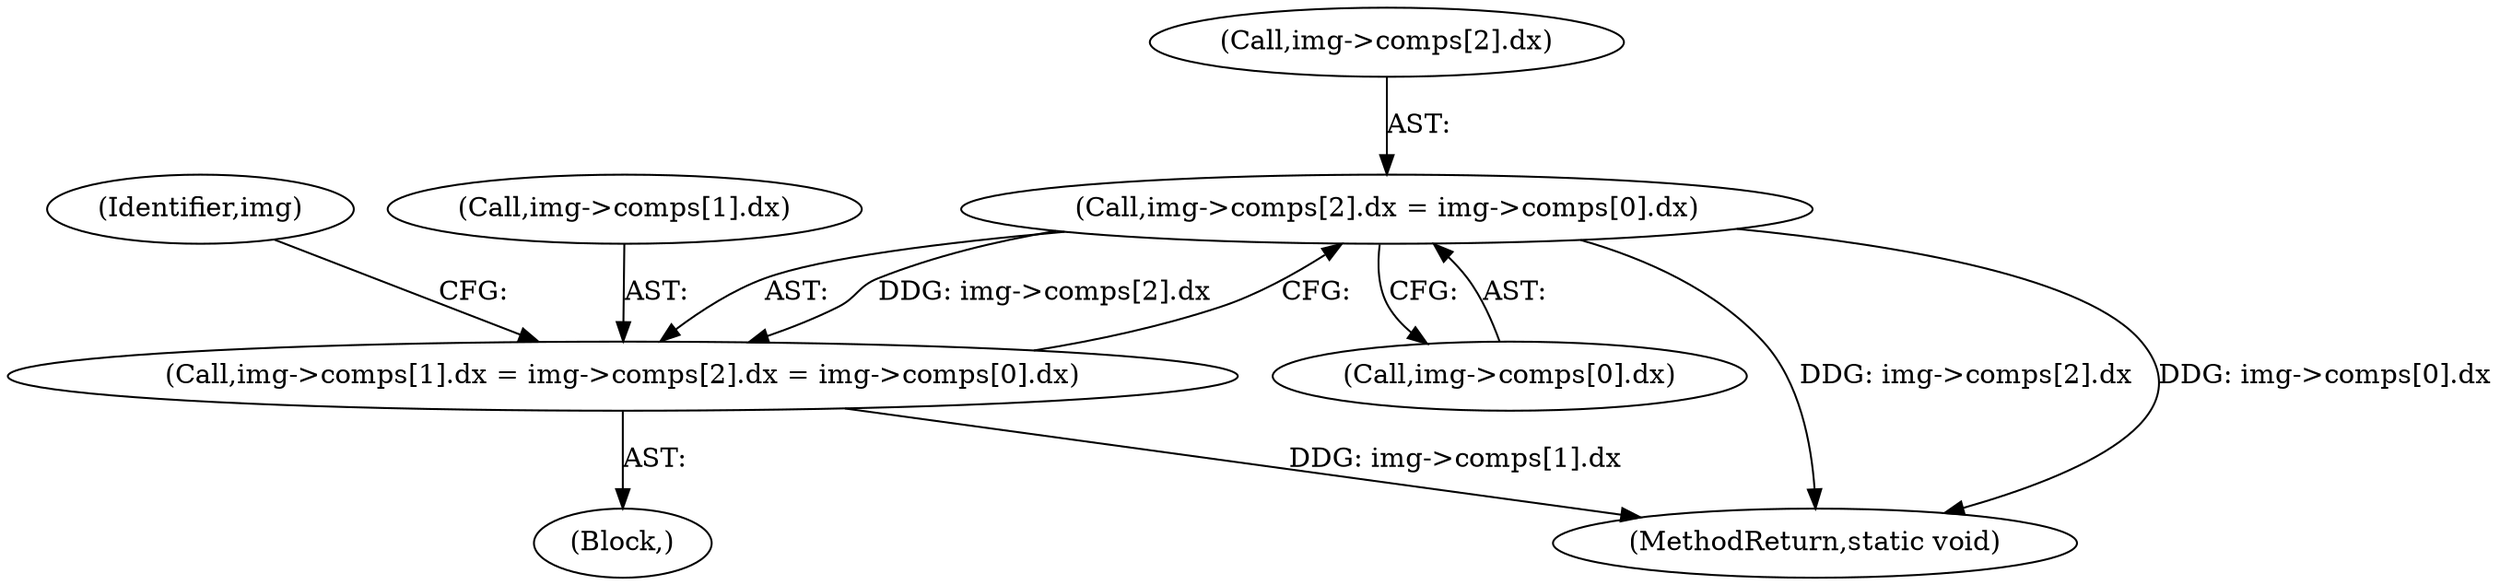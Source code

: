 digraph "0_openjpeg_15f081c89650dccee4aa4ae66f614c3fdb268767_1@array" {
"1000487" [label="(Call,img->comps[2].dx = img->comps[0].dx)"];
"1000479" [label="(Call,img->comps[1].dx = img->comps[2].dx = img->comps[0].dx)"];
"1000487" [label="(Call,img->comps[2].dx = img->comps[0].dx)"];
"1000104" [label="(Block,)"];
"1000506" [label="(Identifier,img)"];
"1000495" [label="(Call,img->comps[0].dx)"];
"1000480" [label="(Call,img->comps[1].dx)"];
"1000538" [label="(MethodReturn,static void)"];
"1000479" [label="(Call,img->comps[1].dx = img->comps[2].dx = img->comps[0].dx)"];
"1000488" [label="(Call,img->comps[2].dx)"];
"1000487" -> "1000479"  [label="AST: "];
"1000487" -> "1000495"  [label="CFG: "];
"1000488" -> "1000487"  [label="AST: "];
"1000495" -> "1000487"  [label="AST: "];
"1000479" -> "1000487"  [label="CFG: "];
"1000487" -> "1000538"  [label="DDG: img->comps[2].dx"];
"1000487" -> "1000538"  [label="DDG: img->comps[0].dx"];
"1000487" -> "1000479"  [label="DDG: img->comps[2].dx"];
"1000479" -> "1000104"  [label="AST: "];
"1000480" -> "1000479"  [label="AST: "];
"1000506" -> "1000479"  [label="CFG: "];
"1000479" -> "1000538"  [label="DDG: img->comps[1].dx"];
}
